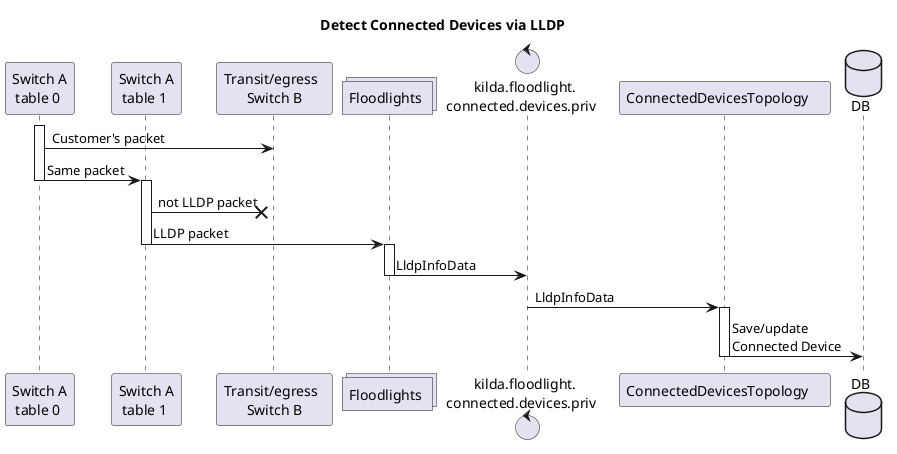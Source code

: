 @startuml
title Detect Connected Devices via LLDP

participant "Switch A\ntable 0 " as SWAT0
participant "Switch A\ntable 1 " as SWAT1
participant "Transit/egress  \nSwitch B" as SWB
collections "Floodlights " as FL
control "kilda.floodlight.\nconnected.devices.priv  " as TP
participant "ConnectedDevicesTopology    " as CDT
database DB

activate SWAT0
SWAT0 -> SWB : Customer's packet
SWAT0 -> SWAT1 : Same packet
deactivate SWAT0
activate SWAT1
SWAT1 -x SWB : not LLDP packet
SWAT1 -> FL : LLDP packet
deactivate SWAT1
activate FL
FL -> TP : LldpInfoData
deactivate FL
TP -> CDT : LldpInfoData
activate CDT
CDT -> DB : Save/update\nConnected Device
deactivate CDT

@enduml
